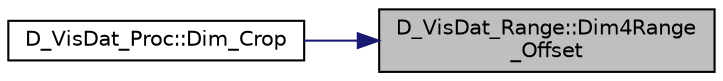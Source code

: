 digraph "D_VisDat_Range::Dim4Range_Offset"
{
 // LATEX_PDF_SIZE
  edge [fontname="Helvetica",fontsize="10",labelfontname="Helvetica",labelfontsize="10"];
  node [fontname="Helvetica",fontsize="10",shape=record];
  rankdir="RL";
  Node1 [label="D_VisDat_Range::Dim4Range\l_Offset",height=0.2,width=0.4,color="black", fillcolor="grey75", style="filled", fontcolor="black",tooltip=" "];
  Node1 -> Node2 [dir="back",color="midnightblue",fontsize="10",style="solid",fontname="Helvetica"];
  Node2 [label="D_VisDat_Proc::Dim_Crop",height=0.2,width=0.4,color="black", fillcolor="white", style="filled",URL="$class_d___vis_dat___proc.html#aeb4a6316abb1d2148dd5a1a601bff82b",tooltip=" "];
}
